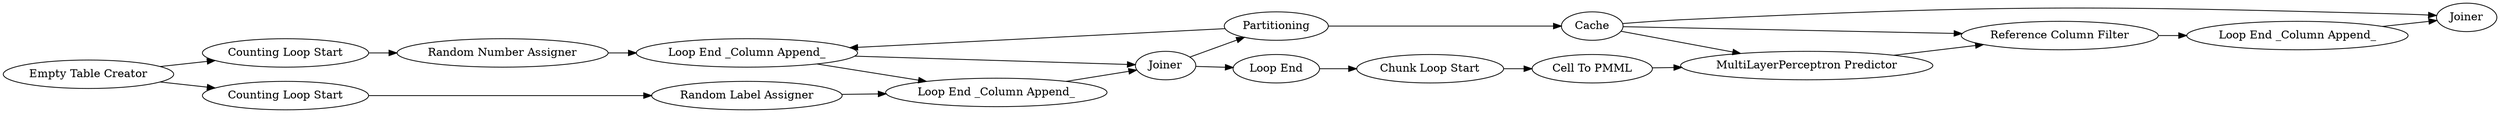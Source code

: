 digraph {
	8 -> 9
	12 -> 14
	19 -> 21
	2 -> 3
	22 -> 19
	18 -> 19
	10 -> 17
	21 -> 20
	1 -> 2
	11 -> 12
	10 -> 11
	5 -> 7
	14 -> 18
	22 -> 20
	7 -> 9
	8 -> 10
	3 -> 8
	22 -> 18
	17 -> 8
	9 -> 10
	17 -> 22
	1 -> 5
	5 [label="Counting Loop Start"]
	14 [label="Cell To PMML"]
	20 [label=Joiner]
	1 [label="Empty Table Creator"]
	7 [label="Random Label Assigner"]
	22 [label=Cache]
	9 [label="Loop End _Column Append_"]
	11 [label="Loop End"]
	18 [label="MultiLayerPerceptron Predictor"]
	21 [label="Loop End _Column Append_"]
	8 [label="Loop End _Column Append_"]
	12 [label="Chunk Loop Start"]
	17 [label=Partitioning]
	3 [label="Random Number Assigner"]
	2 [label="Counting Loop Start"]
	10 [label=Joiner]
	19 [label="Reference Column Filter"]
	rankdir=LR
}
